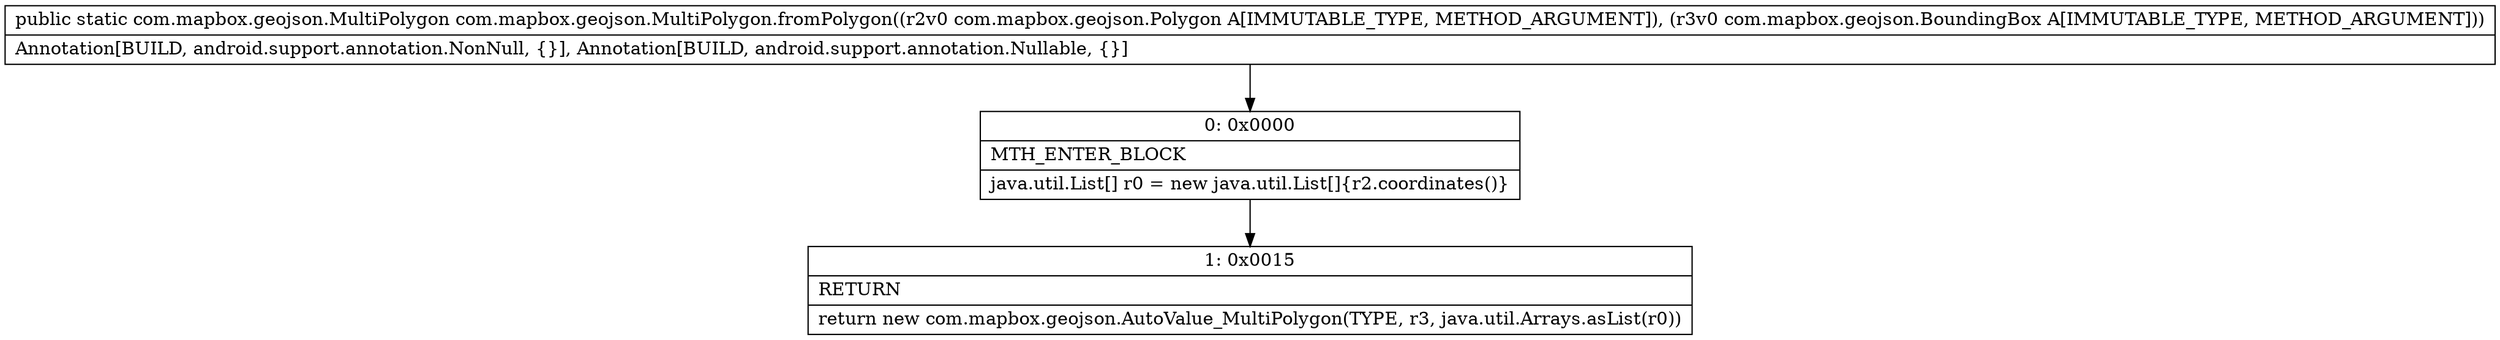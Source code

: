 digraph "CFG forcom.mapbox.geojson.MultiPolygon.fromPolygon(Lcom\/mapbox\/geojson\/Polygon;Lcom\/mapbox\/geojson\/BoundingBox;)Lcom\/mapbox\/geojson\/MultiPolygon;" {
Node_0 [shape=record,label="{0\:\ 0x0000|MTH_ENTER_BLOCK\l|java.util.List[] r0 = new java.util.List[]\{r2.coordinates()\}\l}"];
Node_1 [shape=record,label="{1\:\ 0x0015|RETURN\l|return new com.mapbox.geojson.AutoValue_MultiPolygon(TYPE, r3, java.util.Arrays.asList(r0))\l}"];
MethodNode[shape=record,label="{public static com.mapbox.geojson.MultiPolygon com.mapbox.geojson.MultiPolygon.fromPolygon((r2v0 com.mapbox.geojson.Polygon A[IMMUTABLE_TYPE, METHOD_ARGUMENT]), (r3v0 com.mapbox.geojson.BoundingBox A[IMMUTABLE_TYPE, METHOD_ARGUMENT]))  | Annotation[BUILD, android.support.annotation.NonNull, \{\}], Annotation[BUILD, android.support.annotation.Nullable, \{\}]\l}"];
MethodNode -> Node_0;
Node_0 -> Node_1;
}


